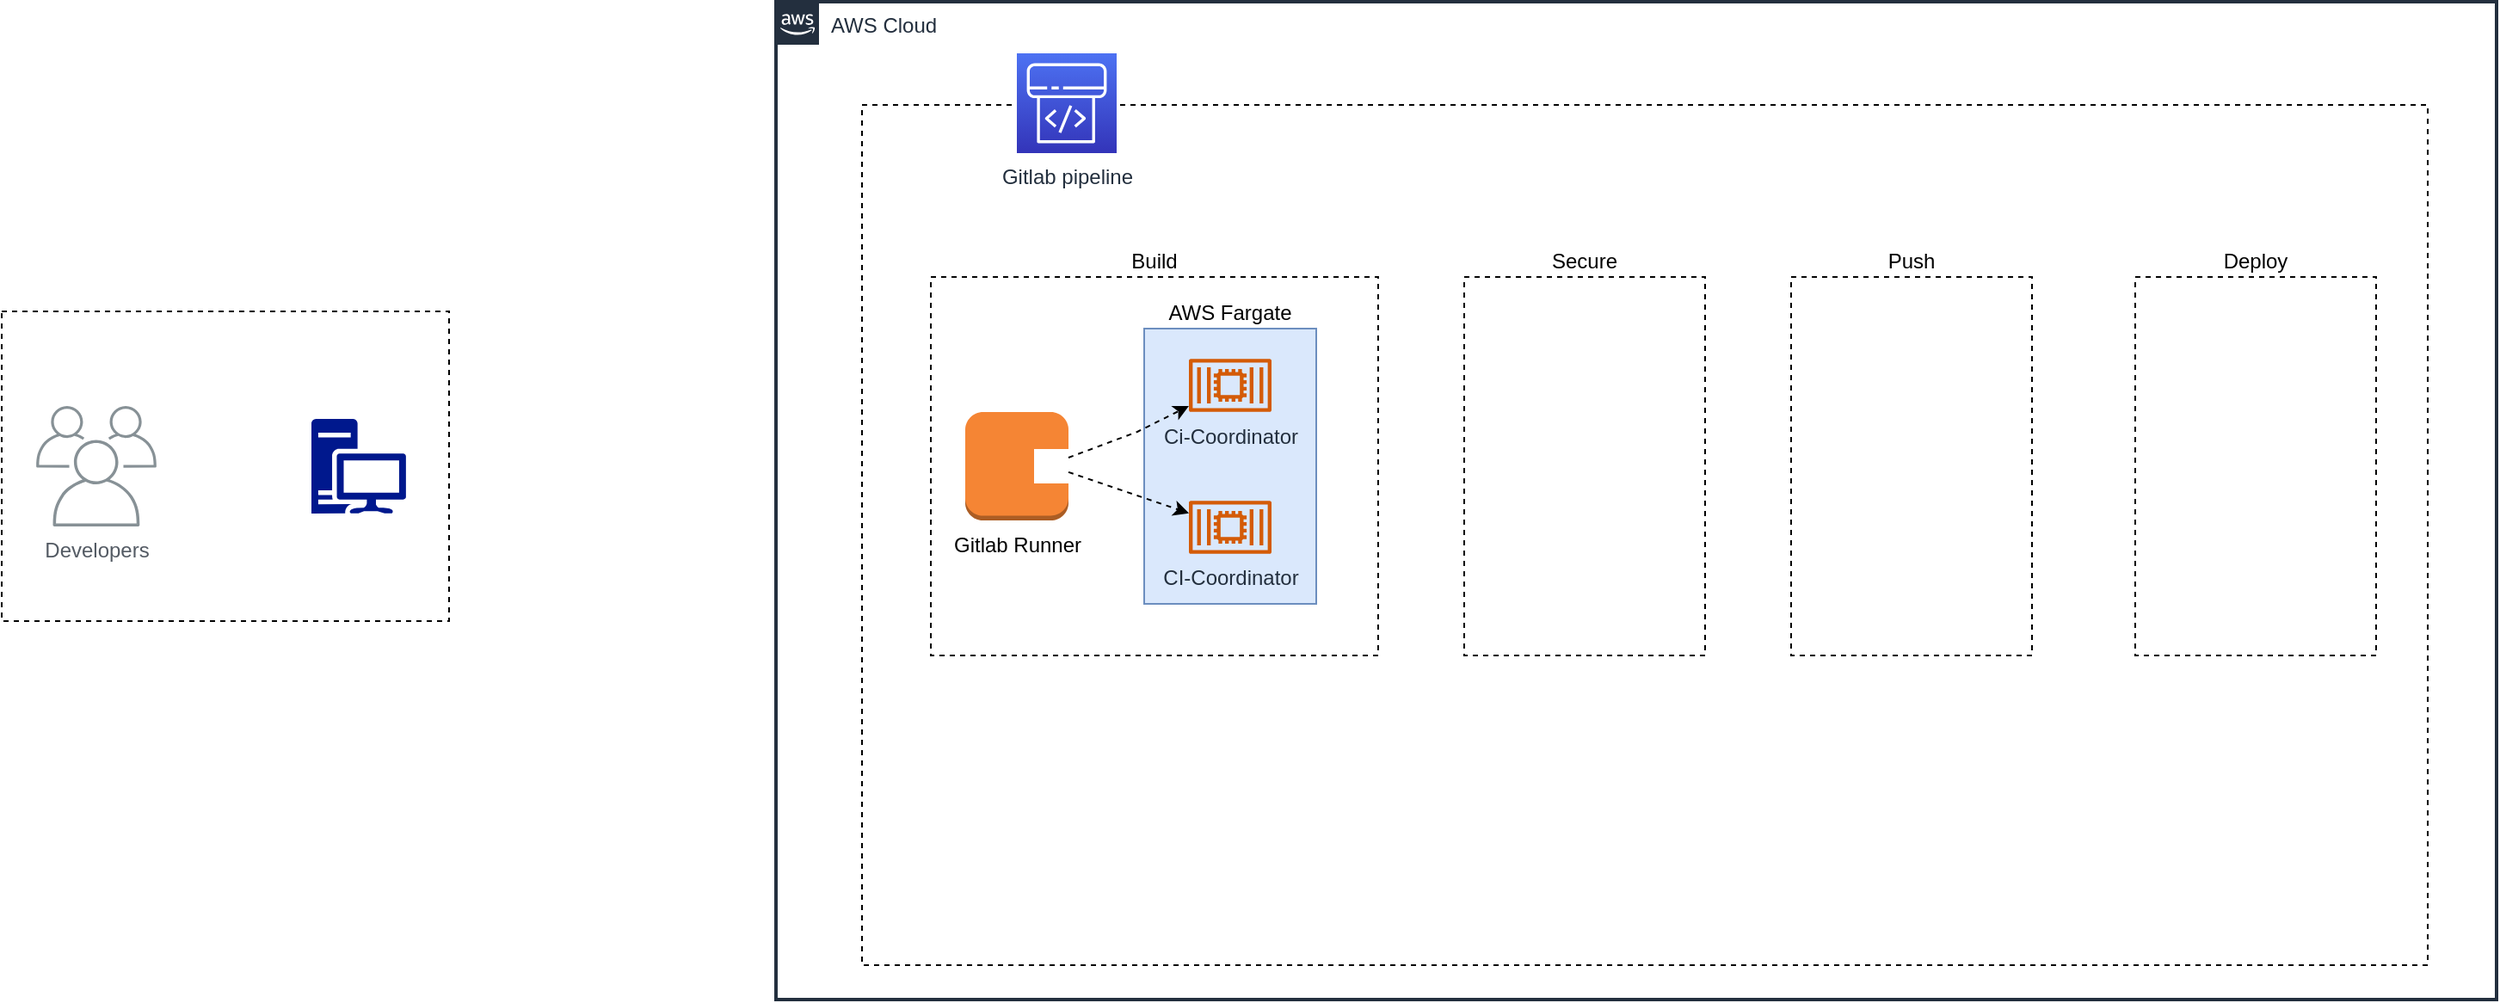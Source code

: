 <mxfile version="21.6.8" type="github">
  <diagram name="Page-1" id="kofEtEwuHFttVS7a7wvx">
    <mxGraphModel dx="2044" dy="760" grid="1" gridSize="10" guides="1" tooltips="1" connect="1" arrows="1" fold="1" page="1" pageScale="1" pageWidth="850" pageHeight="1100" math="0" shadow="0">
      <root>
        <mxCell id="0" />
        <mxCell id="1" parent="0" />
        <mxCell id="LwD_bo4SeNRyqzH8LdQW-1" value="AWS Cloud" style="points=[[0,0],[0.25,0],[0.5,0],[0.75,0],[1,0],[1,0.25],[1,0.5],[1,0.75],[1,1],[0.75,1],[0.5,1],[0.25,1],[0,1],[0,0.75],[0,0.5],[0,0.25]];outlineConnect=0;gradientColor=none;html=1;whiteSpace=wrap;fontSize=12;fontStyle=0;container=1;pointerEvents=0;collapsible=0;recursiveResize=0;shape=mxgraph.aws4.group;grIcon=mxgraph.aws4.group_aws_cloud_alt;strokeColor=#232F3E;fillColor=none;verticalAlign=top;align=left;spacingLeft=30;fontColor=#232F3E;dashed=0;strokeWidth=2;" vertex="1" parent="1">
          <mxGeometry x="300" y="110" width="1000" height="580" as="geometry" />
        </mxCell>
        <mxCell id="LwD_bo4SeNRyqzH8LdQW-2" value="" style="rounded=0;whiteSpace=wrap;html=1;dashed=1;" vertex="1" parent="LwD_bo4SeNRyqzH8LdQW-1">
          <mxGeometry x="50" y="60" width="910" height="500" as="geometry" />
        </mxCell>
        <mxCell id="LwD_bo4SeNRyqzH8LdQW-3" value="Gitlab pipeline" style="sketch=0;points=[[0,0,0],[0.25,0,0],[0.5,0,0],[0.75,0,0],[1,0,0],[0,1,0],[0.25,1,0],[0.5,1,0],[0.75,1,0],[1,1,0],[0,0.25,0],[0,0.5,0],[0,0.75,0],[1,0.25,0],[1,0.5,0],[1,0.75,0]];outlineConnect=0;fontColor=#232F3E;gradientColor=#4D72F3;gradientDirection=north;fillColor=#3334B9;strokeColor=#ffffff;dashed=0;verticalLabelPosition=bottom;verticalAlign=top;align=center;html=1;fontSize=12;fontStyle=0;aspect=fixed;shape=mxgraph.aws4.resourceIcon;resIcon=mxgraph.aws4.codepipeline;" vertex="1" parent="LwD_bo4SeNRyqzH8LdQW-1">
          <mxGeometry x="140" y="30" width="58" height="58" as="geometry" />
        </mxCell>
        <mxCell id="LwD_bo4SeNRyqzH8LdQW-7" value="Build" style="rounded=0;whiteSpace=wrap;html=1;dashed=1;labelPosition=center;verticalLabelPosition=top;align=center;verticalAlign=bottom;" vertex="1" parent="LwD_bo4SeNRyqzH8LdQW-1">
          <mxGeometry x="90" y="160" width="260" height="220" as="geometry" />
        </mxCell>
        <mxCell id="LwD_bo4SeNRyqzH8LdQW-8" value="Gitlab Runner" style="outlineConnect=0;dashed=0;verticalLabelPosition=bottom;verticalAlign=top;align=center;html=1;shape=mxgraph.aws3.instance;fillColor=#F58534;gradientColor=none;" vertex="1" parent="LwD_bo4SeNRyqzH8LdQW-1">
          <mxGeometry x="110" y="238.5" width="60" height="63" as="geometry" />
        </mxCell>
        <mxCell id="LwD_bo4SeNRyqzH8LdQW-9" value="" style="rounded=0;whiteSpace=wrap;html=1;strokeColor=none;" vertex="1" parent="LwD_bo4SeNRyqzH8LdQW-1">
          <mxGeometry x="150" y="260" width="20" height="20" as="geometry" />
        </mxCell>
        <mxCell id="LwD_bo4SeNRyqzH8LdQW-17" value="&lt;span style=&quot;font-weight: normal;&quot;&gt;AWS Fargate&lt;/span&gt;" style="rounded=0;whiteSpace=wrap;html=1;fillColor=#dae8fc;strokeColor=#6c8ebf;fontStyle=1;labelPosition=center;verticalLabelPosition=top;align=center;verticalAlign=bottom;" vertex="1" parent="LwD_bo4SeNRyqzH8LdQW-1">
          <mxGeometry x="214" y="190" width="100" height="160" as="geometry" />
        </mxCell>
        <mxCell id="LwD_bo4SeNRyqzH8LdQW-11" value="Ci-Coordinator" style="sketch=0;outlineConnect=0;fontColor=#232F3E;gradientColor=none;fillColor=#D45B07;strokeColor=none;dashed=0;verticalLabelPosition=bottom;verticalAlign=top;align=center;html=1;fontSize=12;fontStyle=0;aspect=fixed;pointerEvents=1;shape=mxgraph.aws4.container_2;" vertex="1" parent="LwD_bo4SeNRyqzH8LdQW-1">
          <mxGeometry x="240" y="207.5" width="48" height="31" as="geometry" />
        </mxCell>
        <mxCell id="LwD_bo4SeNRyqzH8LdQW-12" value="CI-Coordinator" style="sketch=0;outlineConnect=0;fontColor=#232F3E;gradientColor=none;fillColor=#D45B07;strokeColor=none;dashed=0;verticalLabelPosition=bottom;verticalAlign=top;align=center;html=1;fontSize=12;fontStyle=0;aspect=fixed;pointerEvents=1;shape=mxgraph.aws4.container_2;" vertex="1" parent="LwD_bo4SeNRyqzH8LdQW-1">
          <mxGeometry x="240" y="290" width="48" height="31" as="geometry" />
        </mxCell>
        <mxCell id="LwD_bo4SeNRyqzH8LdQW-14" value="" style="endArrow=classic;html=1;rounded=0;exitX=1;exitY=0.25;exitDx=0;exitDy=0;dashed=1;" edge="1" parent="LwD_bo4SeNRyqzH8LdQW-1" source="LwD_bo4SeNRyqzH8LdQW-9" target="LwD_bo4SeNRyqzH8LdQW-11">
          <mxGeometry width="50" height="50" relative="1" as="geometry">
            <mxPoint x="198" y="248" as="sourcePoint" />
            <mxPoint x="248" y="198" as="targetPoint" />
            <Array as="points">
              <mxPoint x="210" y="250" />
            </Array>
          </mxGeometry>
        </mxCell>
        <mxCell id="LwD_bo4SeNRyqzH8LdQW-16" value="" style="endArrow=classic;html=1;rounded=0;dashed=1;" edge="1" parent="LwD_bo4SeNRyqzH8LdQW-1" source="LwD_bo4SeNRyqzH8LdQW-9" target="LwD_bo4SeNRyqzH8LdQW-12">
          <mxGeometry width="50" height="50" relative="1" as="geometry">
            <mxPoint x="180" y="275" as="sourcePoint" />
            <mxPoint x="250" y="245" as="targetPoint" />
          </mxGeometry>
        </mxCell>
        <mxCell id="LwD_bo4SeNRyqzH8LdQW-18" value="Secure" style="rounded=0;whiteSpace=wrap;html=1;dashed=1;labelPosition=center;verticalLabelPosition=top;align=center;verticalAlign=bottom;" vertex="1" parent="LwD_bo4SeNRyqzH8LdQW-1">
          <mxGeometry x="400" y="160" width="140" height="220" as="geometry" />
        </mxCell>
        <mxCell id="LwD_bo4SeNRyqzH8LdQW-19" value="Push" style="rounded=0;whiteSpace=wrap;html=1;dashed=1;labelPosition=center;verticalLabelPosition=top;align=center;verticalAlign=bottom;" vertex="1" parent="LwD_bo4SeNRyqzH8LdQW-1">
          <mxGeometry x="590" y="160" width="140" height="220" as="geometry" />
        </mxCell>
        <mxCell id="LwD_bo4SeNRyqzH8LdQW-20" value="Deploy" style="rounded=0;whiteSpace=wrap;html=1;dashed=1;labelPosition=center;verticalLabelPosition=top;align=center;verticalAlign=bottom;" vertex="1" parent="LwD_bo4SeNRyqzH8LdQW-1">
          <mxGeometry x="790" y="160" width="140" height="220" as="geometry" />
        </mxCell>
        <mxCell id="LwD_bo4SeNRyqzH8LdQW-4" value="" style="rounded=0;whiteSpace=wrap;html=1;dashed=1;" vertex="1" parent="1">
          <mxGeometry x="-150" y="290" width="260" height="180" as="geometry" />
        </mxCell>
        <mxCell id="LwD_bo4SeNRyqzH8LdQW-5" value="Developers" style="sketch=0;outlineConnect=0;gradientColor=none;fontColor=#545B64;strokeColor=none;fillColor=#879196;dashed=0;verticalLabelPosition=bottom;verticalAlign=top;align=center;html=1;fontSize=12;fontStyle=0;aspect=fixed;shape=mxgraph.aws4.illustration_users;pointerEvents=1" vertex="1" parent="1">
          <mxGeometry x="-130" y="345" width="70" height="70" as="geometry" />
        </mxCell>
        <mxCell id="LwD_bo4SeNRyqzH8LdQW-6" value="" style="sketch=0;aspect=fixed;pointerEvents=1;shadow=0;dashed=0;html=1;strokeColor=none;labelPosition=center;verticalLabelPosition=bottom;verticalAlign=top;align=center;fillColor=#00188D;shape=mxgraph.mscae.enterprise.workstation_client" vertex="1" parent="1">
          <mxGeometry x="30" y="352.5" width="55" height="55" as="geometry" />
        </mxCell>
      </root>
    </mxGraphModel>
  </diagram>
</mxfile>
